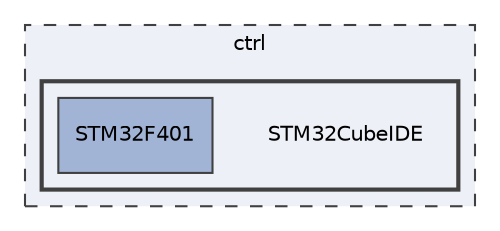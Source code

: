 digraph "ctrl/STM32CubeIDE"
{
 // LATEX_PDF_SIZE
  edge [fontname="Helvetica",fontsize="10",labelfontname="Helvetica",labelfontsize="10"];
  node [fontname="Helvetica",fontsize="10",shape=record];
  compound=true
  subgraph clusterdir_263426dc267c7f7b8bc816493cda4bef {
    graph [ bgcolor="#edf0f7", pencolor="grey25", style="filled,dashed,", label="ctrl", fontname="Helvetica", fontsize="10", URL="dir_263426dc267c7f7b8bc816493cda4bef.html"]
  subgraph clusterdir_e08ee0c78fbd1be63c2bcc40fb5312ac {
    graph [ bgcolor="#edf0f7", pencolor="grey25", style="filled,bold,", label="", fontname="Helvetica", fontsize="10", URL="dir_e08ee0c78fbd1be63c2bcc40fb5312ac.html"]
    dir_e08ee0c78fbd1be63c2bcc40fb5312ac [shape=plaintext, label="STM32CubeIDE"];
  dir_1438c4c6edaba7be3afc30aef4e5d958 [shape=box, label="STM32F401", style="filled,", fillcolor="#a2b4d6", color="grey25", URL="dir_1438c4c6edaba7be3afc30aef4e5d958.html"];
  }
  }
}
